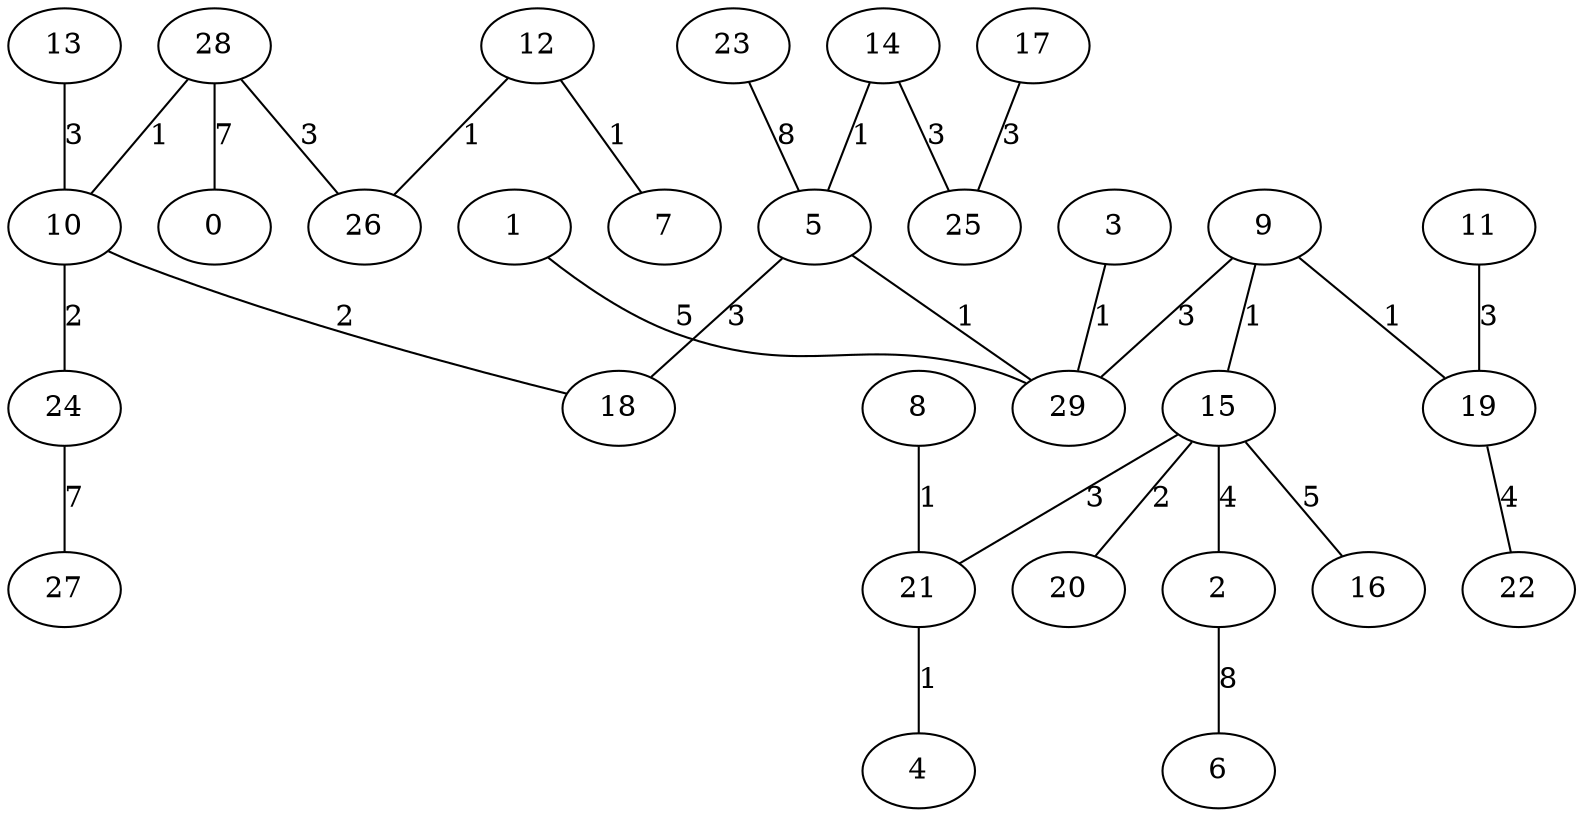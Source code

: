 graph {
	3 [label=3]
	29 [label=29]
	5 [label=5]
	8 [label=8]
	21 [label=21]
	9 [label=9]
	15 [label=15]
	19 [label=19]
	12 [label=12]
	7 [label=7]
	26 [label=26]
	14 [label=14]
	4 [label=4]
	28 [label=28]
	10 [label=10]
	18 [label=18]
	24 [label=24]
	20 [label=20]
	11 [label=11]
	13 [label=13]
	25 [label=25]
	17 [label=17]
	2 [label=2]
	22 [label=22]
	1 [label=1]
	16 [label=16]
	27 [label=27]
	0 [label=0]
	6 [label=6]
	23 [label=23]
	3 -- 29 [label=1]
	5 -- 29 [label=1]
	8 -- 21 [label=1]
	9 -- 15 [label=1]
	9 -- 19 [label=1]
	12 -- 7 [label=1]
	12 -- 26 [label=1]
	14 -- 5 [label=1]
	21 -- 4 [label=1]
	28 -- 10 [label=1]
	10 -- 18 [label=2]
	10 -- 24 [label=2]
	15 -- 20 [label=2]
	5 -- 18 [label=3]
	9 -- 29 [label=3]
	11 -- 19 [label=3]
	13 -- 10 [label=3]
	14 -- 25 [label=3]
	15 -- 21 [label=3]
	17 -- 25 [label=3]
	28 -- 26 [label=3]
	15 -- 2 [label=4]
	19 -- 22 [label=4]
	1 -- 29 [label=5]
	15 -- 16 [label=5]
	24 -- 27 [label=7]
	28 -- 0 [label=7]
	2 -- 6 [label=8]
	23 -- 5 [label=8]
}
